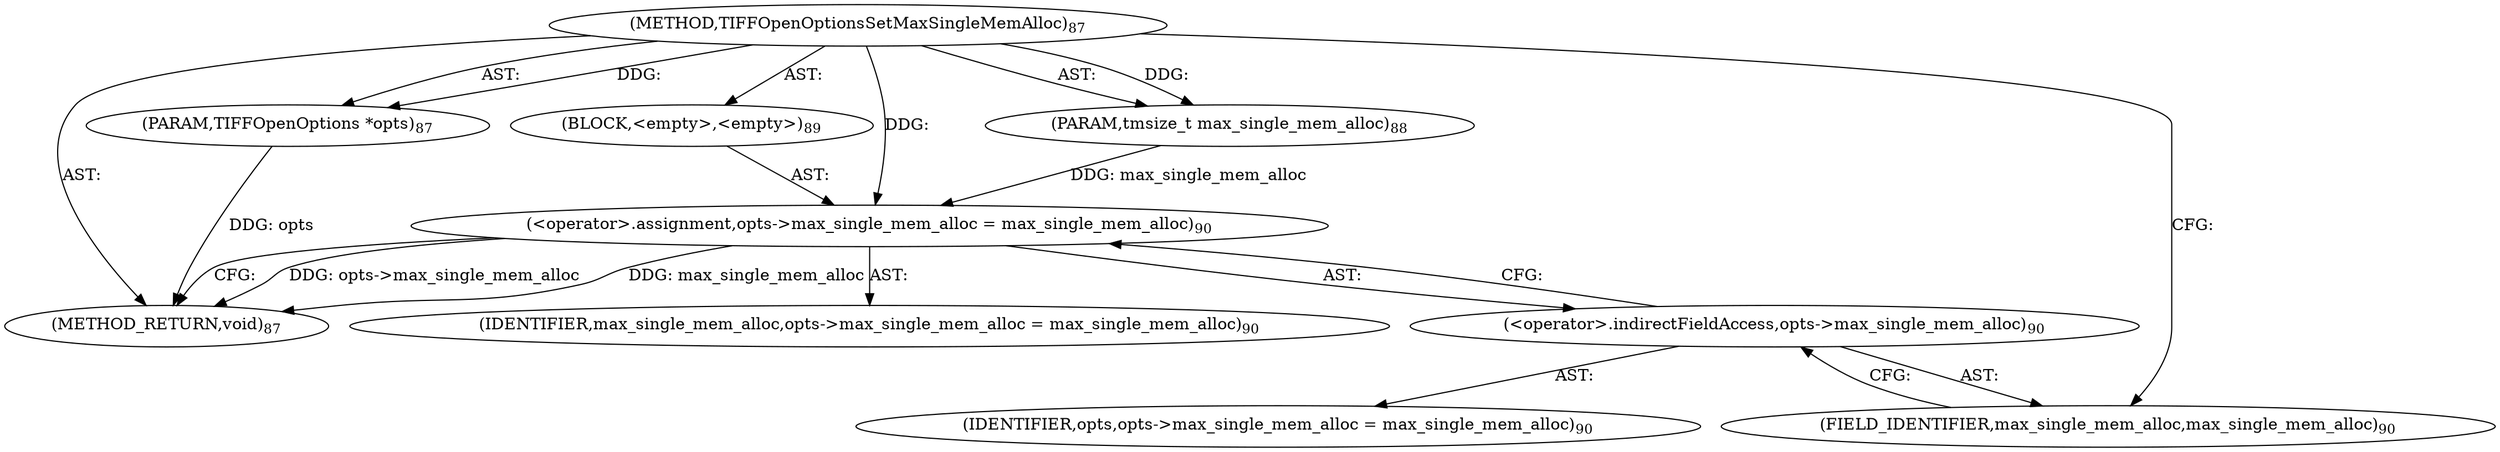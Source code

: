 digraph "TIFFOpenOptionsSetMaxSingleMemAlloc" {  
"127" [label = <(METHOD,TIFFOpenOptionsSetMaxSingleMemAlloc)<SUB>87</SUB>> ]
"128" [label = <(PARAM,TIFFOpenOptions *opts)<SUB>87</SUB>> ]
"129" [label = <(PARAM,tmsize_t max_single_mem_alloc)<SUB>88</SUB>> ]
"130" [label = <(BLOCK,&lt;empty&gt;,&lt;empty&gt;)<SUB>89</SUB>> ]
"131" [label = <(&lt;operator&gt;.assignment,opts-&gt;max_single_mem_alloc = max_single_mem_alloc)<SUB>90</SUB>> ]
"132" [label = <(&lt;operator&gt;.indirectFieldAccess,opts-&gt;max_single_mem_alloc)<SUB>90</SUB>> ]
"133" [label = <(IDENTIFIER,opts,opts-&gt;max_single_mem_alloc = max_single_mem_alloc)<SUB>90</SUB>> ]
"134" [label = <(FIELD_IDENTIFIER,max_single_mem_alloc,max_single_mem_alloc)<SUB>90</SUB>> ]
"135" [label = <(IDENTIFIER,max_single_mem_alloc,opts-&gt;max_single_mem_alloc = max_single_mem_alloc)<SUB>90</SUB>> ]
"136" [label = <(METHOD_RETURN,void)<SUB>87</SUB>> ]
  "127" -> "128"  [ label = "AST: "] 
  "127" -> "129"  [ label = "AST: "] 
  "127" -> "130"  [ label = "AST: "] 
  "127" -> "136"  [ label = "AST: "] 
  "130" -> "131"  [ label = "AST: "] 
  "131" -> "132"  [ label = "AST: "] 
  "131" -> "135"  [ label = "AST: "] 
  "132" -> "133"  [ label = "AST: "] 
  "132" -> "134"  [ label = "AST: "] 
  "131" -> "136"  [ label = "CFG: "] 
  "132" -> "131"  [ label = "CFG: "] 
  "134" -> "132"  [ label = "CFG: "] 
  "127" -> "134"  [ label = "CFG: "] 
  "128" -> "136"  [ label = "DDG: opts"] 
  "131" -> "136"  [ label = "DDG: opts-&gt;max_single_mem_alloc"] 
  "131" -> "136"  [ label = "DDG: max_single_mem_alloc"] 
  "127" -> "128"  [ label = "DDG: "] 
  "127" -> "129"  [ label = "DDG: "] 
  "129" -> "131"  [ label = "DDG: max_single_mem_alloc"] 
  "127" -> "131"  [ label = "DDG: "] 
}
